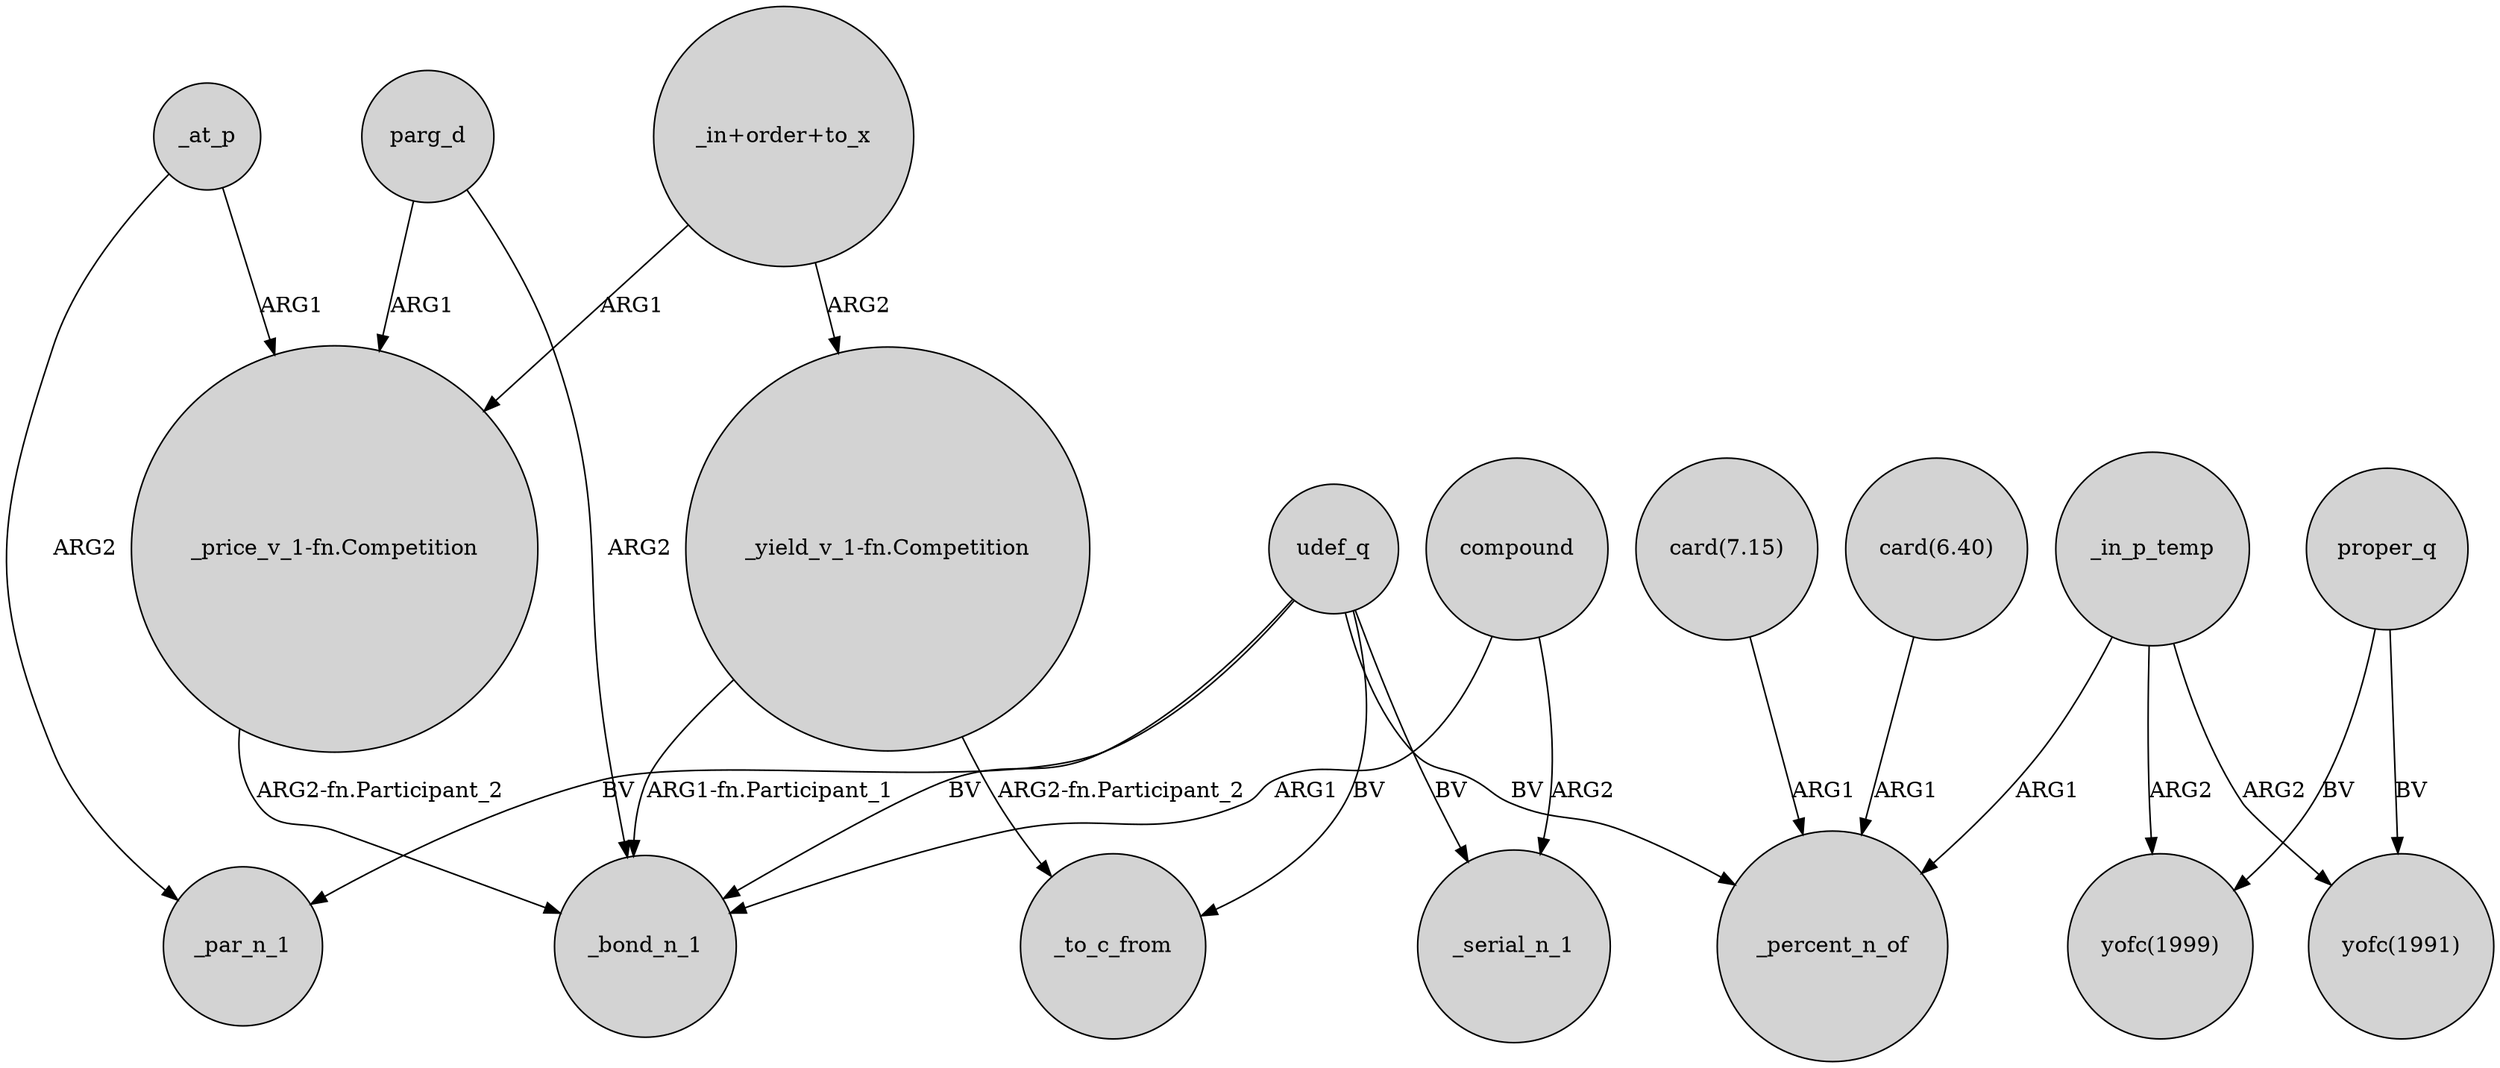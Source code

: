 digraph {
	node [shape=circle style=filled]
	_at_p -> _par_n_1 [label=ARG2]
	parg_d -> _bond_n_1 [label=ARG2]
	udef_q -> _bond_n_1 [label=BV]
	udef_q -> _serial_n_1 [label=BV]
	_at_p -> "_price_v_1-fn.Competition" [label=ARG1]
	compound -> _bond_n_1 [label=ARG1]
	"card(6.40)" -> _percent_n_of [label=ARG1]
	_in_p_temp -> "yofc(1991)" [label=ARG2]
	"_price_v_1-fn.Competition" -> _bond_n_1 [label="ARG2-fn.Participant_2"]
	proper_q -> "yofc(1999)" [label=BV]
	"_yield_v_1-fn.Competition" -> _to_c_from [label="ARG2-fn.Participant_2"]
	"_in+order+to_x" -> "_price_v_1-fn.Competition" [label=ARG1]
	"_in+order+to_x" -> "_yield_v_1-fn.Competition" [label=ARG2]
	"_yield_v_1-fn.Competition" -> _bond_n_1 [label="ARG1-fn.Participant_1"]
	udef_q -> _percent_n_of [label=BV]
	udef_q -> _par_n_1 [label=BV]
	proper_q -> "yofc(1991)" [label=BV]
	compound -> _serial_n_1 [label=ARG2]
	_in_p_temp -> "yofc(1999)" [label=ARG2]
	_in_p_temp -> _percent_n_of [label=ARG1]
	"card(7.15)" -> _percent_n_of [label=ARG1]
	parg_d -> "_price_v_1-fn.Competition" [label=ARG1]
	udef_q -> _to_c_from [label=BV]
}
